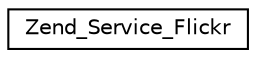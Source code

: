 digraph G
{
  edge [fontname="Helvetica",fontsize="10",labelfontname="Helvetica",labelfontsize="10"];
  node [fontname="Helvetica",fontsize="10",shape=record];
  rankdir="LR";
  Node1 [label="Zend_Service_Flickr",height=0.2,width=0.4,color="black", fillcolor="white", style="filled",URL="$class_zend___service___flickr.html"];
}
